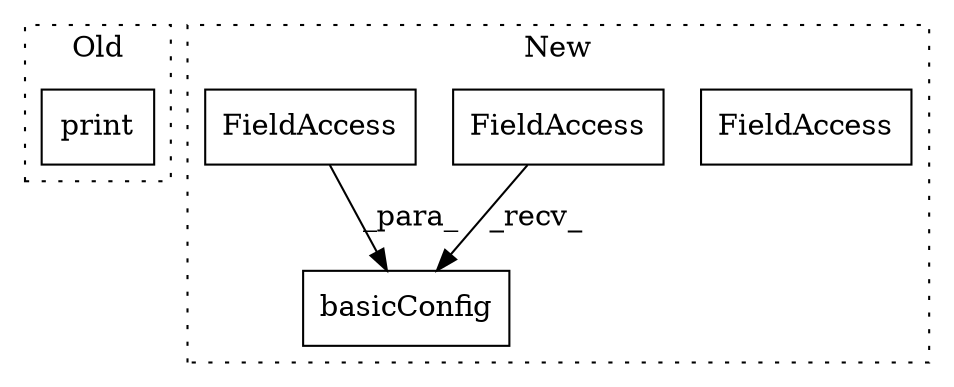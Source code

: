digraph G {
subgraph cluster0 {
1 [label="print" a="32" s="2178,2199" l="6,1" shape="box"];
label = "Old";
style="dotted";
}
subgraph cluster1 {
2 [label="basicConfig" a="32" s="290,325" l="12,1" shape="box"];
3 [label="FieldAccess" a="22" s="313" l="12" shape="box"];
4 [label="FieldAccess" a="22" s="282" l="7" shape="box"];
5 [label="FieldAccess" a="22" s="313" l="12" shape="box"];
label = "New";
style="dotted";
}
4 -> 2 [label="_recv_"];
5 -> 2 [label="_para_"];
}